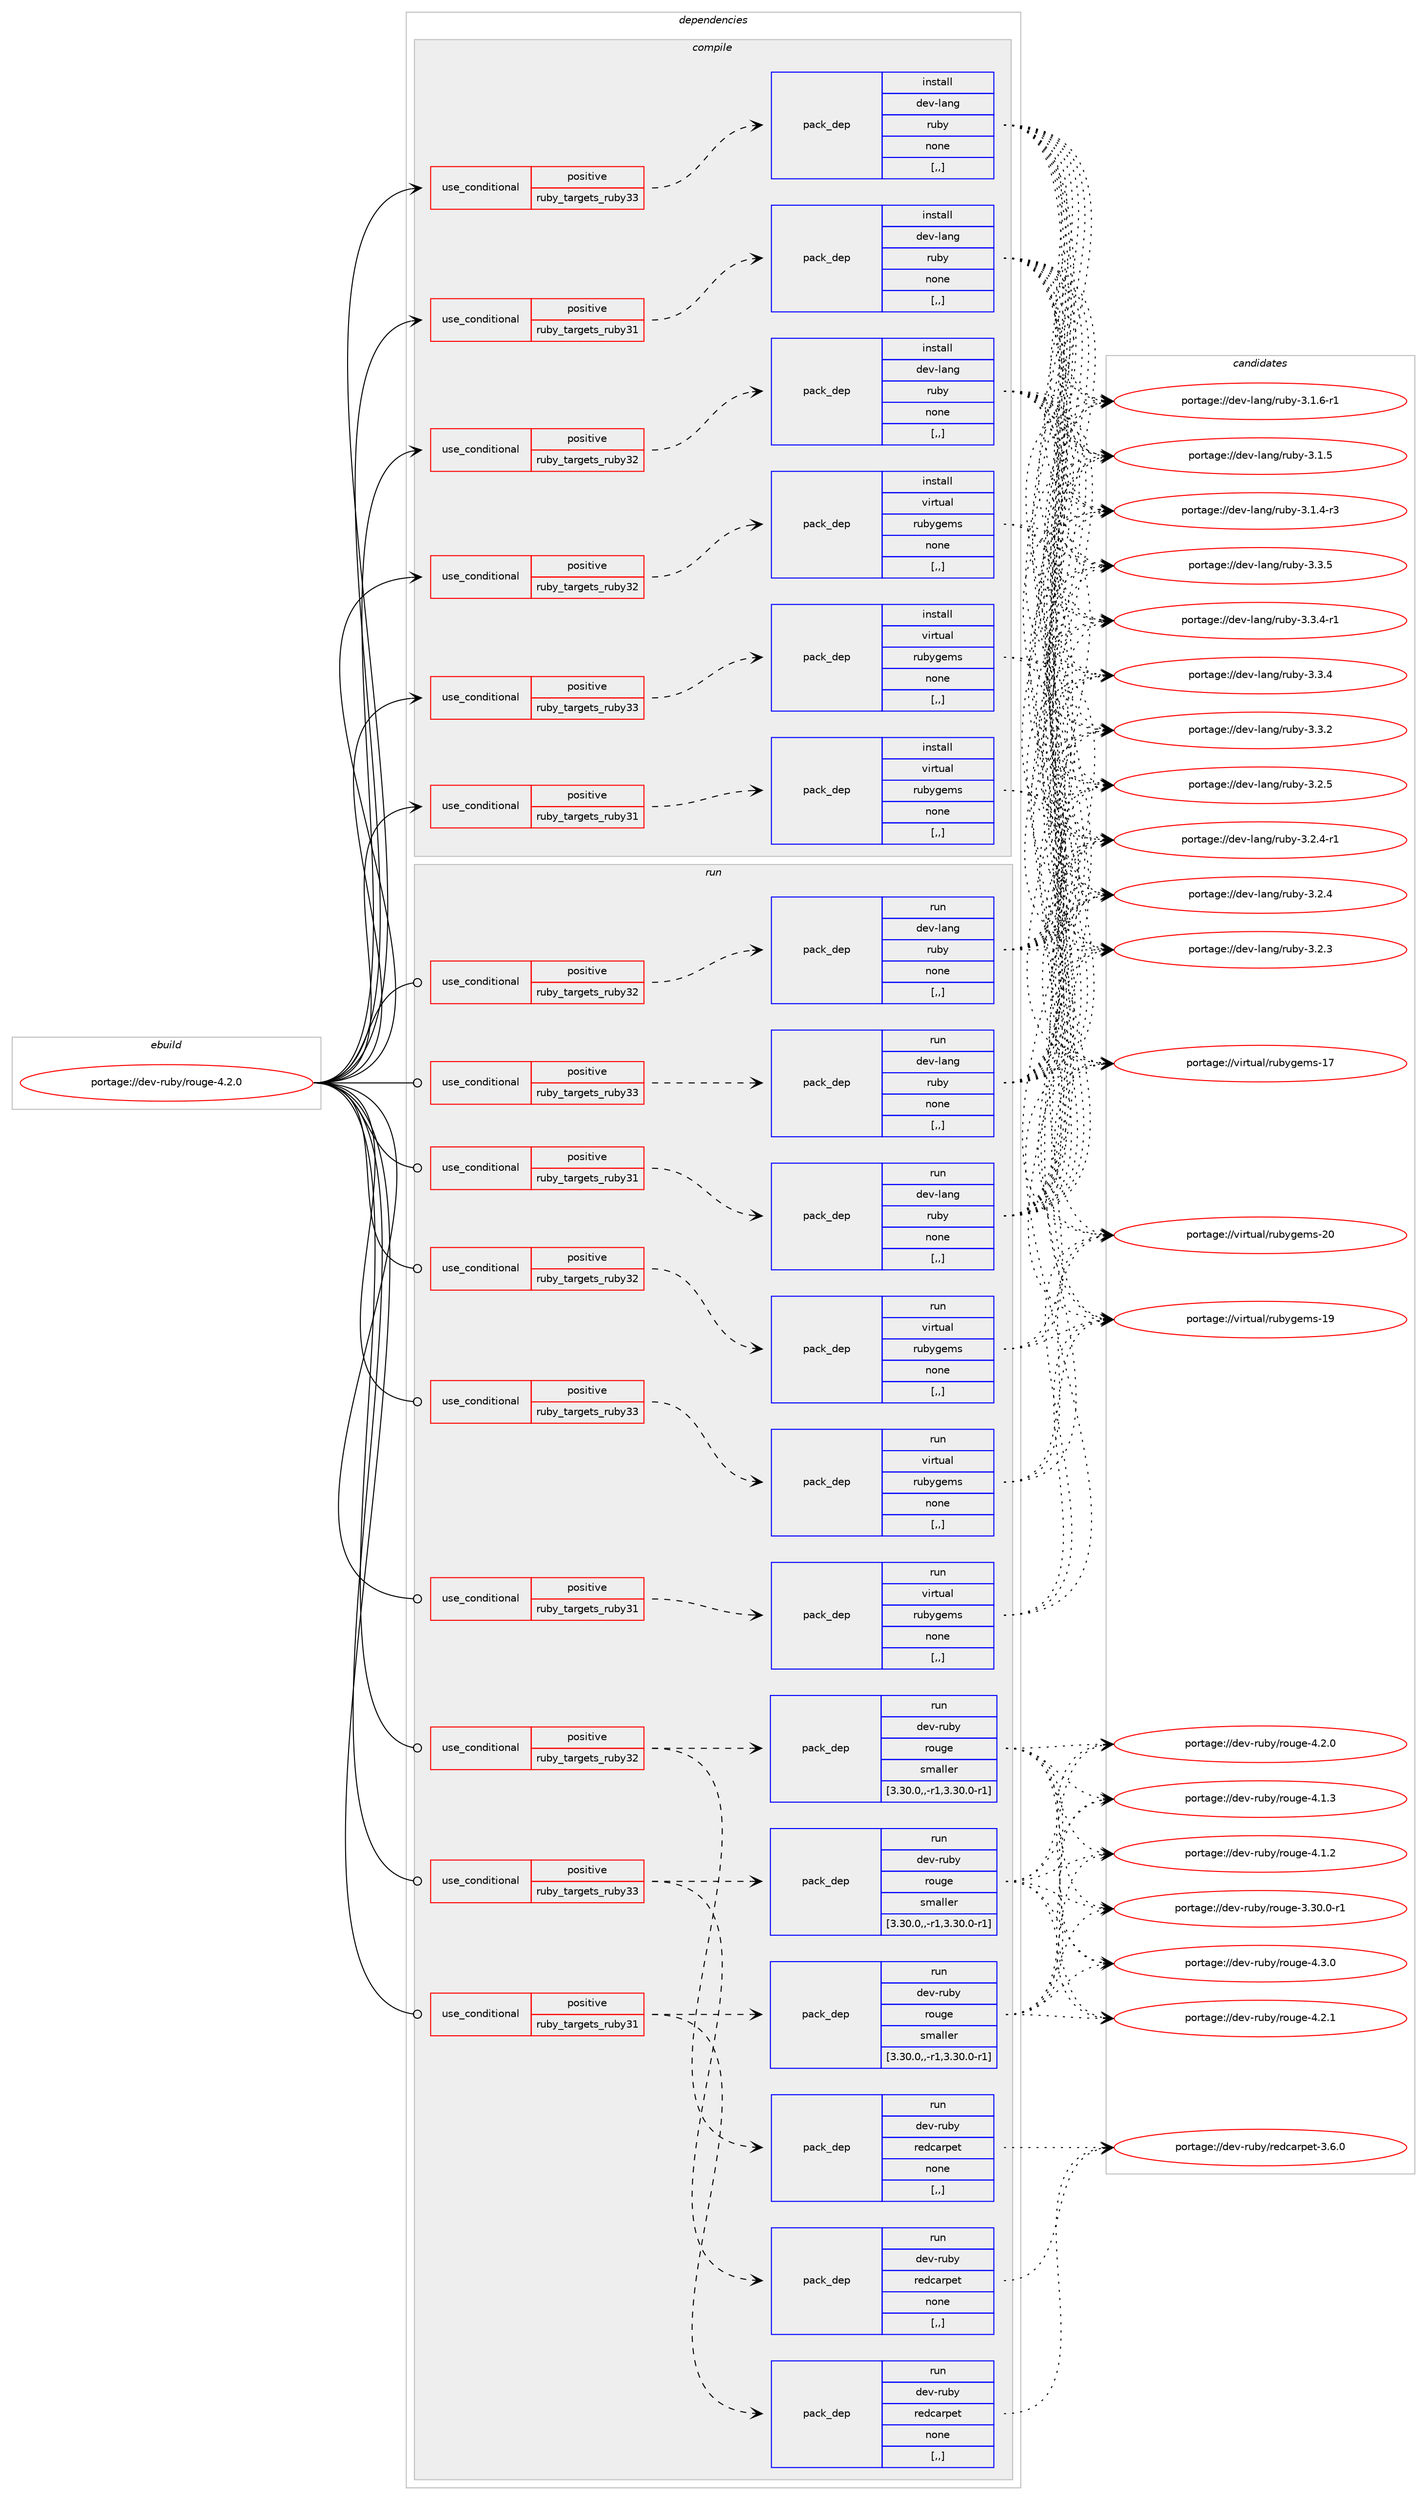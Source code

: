 digraph prolog {

# *************
# Graph options
# *************

newrank=true;
concentrate=true;
compound=true;
graph [rankdir=LR,fontname=Helvetica,fontsize=10,ranksep=1.5];#, ranksep=2.5, nodesep=0.2];
edge  [arrowhead=vee];
node  [fontname=Helvetica,fontsize=10];

# **********
# The ebuild
# **********

subgraph cluster_leftcol {
color=gray;
label=<<i>ebuild</i>>;
id [label="portage://dev-ruby/rouge-4.2.0", color=red, width=4, href="../dev-ruby/rouge-4.2.0.svg"];
}

# ****************
# The dependencies
# ****************

subgraph cluster_midcol {
color=gray;
label=<<i>dependencies</i>>;
subgraph cluster_compile {
fillcolor="#eeeeee";
style=filled;
label=<<i>compile</i>>;
subgraph cond185840 {
dependency695450 [label=<<TABLE BORDER="0" CELLBORDER="1" CELLSPACING="0" CELLPADDING="4"><TR><TD ROWSPAN="3" CELLPADDING="10">use_conditional</TD></TR><TR><TD>positive</TD></TR><TR><TD>ruby_targets_ruby31</TD></TR></TABLE>>, shape=none, color=red];
subgraph pack504653 {
dependency695451 [label=<<TABLE BORDER="0" CELLBORDER="1" CELLSPACING="0" CELLPADDING="4" WIDTH="220"><TR><TD ROWSPAN="6" CELLPADDING="30">pack_dep</TD></TR><TR><TD WIDTH="110">install</TD></TR><TR><TD>dev-lang</TD></TR><TR><TD>ruby</TD></TR><TR><TD>none</TD></TR><TR><TD>[,,]</TD></TR></TABLE>>, shape=none, color=blue];
}
dependency695450:e -> dependency695451:w [weight=20,style="dashed",arrowhead="vee"];
}
id:e -> dependency695450:w [weight=20,style="solid",arrowhead="vee"];
subgraph cond185841 {
dependency695452 [label=<<TABLE BORDER="0" CELLBORDER="1" CELLSPACING="0" CELLPADDING="4"><TR><TD ROWSPAN="3" CELLPADDING="10">use_conditional</TD></TR><TR><TD>positive</TD></TR><TR><TD>ruby_targets_ruby31</TD></TR></TABLE>>, shape=none, color=red];
subgraph pack504654 {
dependency695453 [label=<<TABLE BORDER="0" CELLBORDER="1" CELLSPACING="0" CELLPADDING="4" WIDTH="220"><TR><TD ROWSPAN="6" CELLPADDING="30">pack_dep</TD></TR><TR><TD WIDTH="110">install</TD></TR><TR><TD>virtual</TD></TR><TR><TD>rubygems</TD></TR><TR><TD>none</TD></TR><TR><TD>[,,]</TD></TR></TABLE>>, shape=none, color=blue];
}
dependency695452:e -> dependency695453:w [weight=20,style="dashed",arrowhead="vee"];
}
id:e -> dependency695452:w [weight=20,style="solid",arrowhead="vee"];
subgraph cond185842 {
dependency695454 [label=<<TABLE BORDER="0" CELLBORDER="1" CELLSPACING="0" CELLPADDING="4"><TR><TD ROWSPAN="3" CELLPADDING="10">use_conditional</TD></TR><TR><TD>positive</TD></TR><TR><TD>ruby_targets_ruby32</TD></TR></TABLE>>, shape=none, color=red];
subgraph pack504655 {
dependency695455 [label=<<TABLE BORDER="0" CELLBORDER="1" CELLSPACING="0" CELLPADDING="4" WIDTH="220"><TR><TD ROWSPAN="6" CELLPADDING="30">pack_dep</TD></TR><TR><TD WIDTH="110">install</TD></TR><TR><TD>dev-lang</TD></TR><TR><TD>ruby</TD></TR><TR><TD>none</TD></TR><TR><TD>[,,]</TD></TR></TABLE>>, shape=none, color=blue];
}
dependency695454:e -> dependency695455:w [weight=20,style="dashed",arrowhead="vee"];
}
id:e -> dependency695454:w [weight=20,style="solid",arrowhead="vee"];
subgraph cond185843 {
dependency695456 [label=<<TABLE BORDER="0" CELLBORDER="1" CELLSPACING="0" CELLPADDING="4"><TR><TD ROWSPAN="3" CELLPADDING="10">use_conditional</TD></TR><TR><TD>positive</TD></TR><TR><TD>ruby_targets_ruby32</TD></TR></TABLE>>, shape=none, color=red];
subgraph pack504656 {
dependency695457 [label=<<TABLE BORDER="0" CELLBORDER="1" CELLSPACING="0" CELLPADDING="4" WIDTH="220"><TR><TD ROWSPAN="6" CELLPADDING="30">pack_dep</TD></TR><TR><TD WIDTH="110">install</TD></TR><TR><TD>virtual</TD></TR><TR><TD>rubygems</TD></TR><TR><TD>none</TD></TR><TR><TD>[,,]</TD></TR></TABLE>>, shape=none, color=blue];
}
dependency695456:e -> dependency695457:w [weight=20,style="dashed",arrowhead="vee"];
}
id:e -> dependency695456:w [weight=20,style="solid",arrowhead="vee"];
subgraph cond185844 {
dependency695458 [label=<<TABLE BORDER="0" CELLBORDER="1" CELLSPACING="0" CELLPADDING="4"><TR><TD ROWSPAN="3" CELLPADDING="10">use_conditional</TD></TR><TR><TD>positive</TD></TR><TR><TD>ruby_targets_ruby33</TD></TR></TABLE>>, shape=none, color=red];
subgraph pack504657 {
dependency695459 [label=<<TABLE BORDER="0" CELLBORDER="1" CELLSPACING="0" CELLPADDING="4" WIDTH="220"><TR><TD ROWSPAN="6" CELLPADDING="30">pack_dep</TD></TR><TR><TD WIDTH="110">install</TD></TR><TR><TD>dev-lang</TD></TR><TR><TD>ruby</TD></TR><TR><TD>none</TD></TR><TR><TD>[,,]</TD></TR></TABLE>>, shape=none, color=blue];
}
dependency695458:e -> dependency695459:w [weight=20,style="dashed",arrowhead="vee"];
}
id:e -> dependency695458:w [weight=20,style="solid",arrowhead="vee"];
subgraph cond185845 {
dependency695460 [label=<<TABLE BORDER="0" CELLBORDER="1" CELLSPACING="0" CELLPADDING="4"><TR><TD ROWSPAN="3" CELLPADDING="10">use_conditional</TD></TR><TR><TD>positive</TD></TR><TR><TD>ruby_targets_ruby33</TD></TR></TABLE>>, shape=none, color=red];
subgraph pack504658 {
dependency695461 [label=<<TABLE BORDER="0" CELLBORDER="1" CELLSPACING="0" CELLPADDING="4" WIDTH="220"><TR><TD ROWSPAN="6" CELLPADDING="30">pack_dep</TD></TR><TR><TD WIDTH="110">install</TD></TR><TR><TD>virtual</TD></TR><TR><TD>rubygems</TD></TR><TR><TD>none</TD></TR><TR><TD>[,,]</TD></TR></TABLE>>, shape=none, color=blue];
}
dependency695460:e -> dependency695461:w [weight=20,style="dashed",arrowhead="vee"];
}
id:e -> dependency695460:w [weight=20,style="solid",arrowhead="vee"];
}
subgraph cluster_compileandrun {
fillcolor="#eeeeee";
style=filled;
label=<<i>compile and run</i>>;
}
subgraph cluster_run {
fillcolor="#eeeeee";
style=filled;
label=<<i>run</i>>;
subgraph cond185846 {
dependency695462 [label=<<TABLE BORDER="0" CELLBORDER="1" CELLSPACING="0" CELLPADDING="4"><TR><TD ROWSPAN="3" CELLPADDING="10">use_conditional</TD></TR><TR><TD>positive</TD></TR><TR><TD>ruby_targets_ruby31</TD></TR></TABLE>>, shape=none, color=red];
subgraph pack504659 {
dependency695463 [label=<<TABLE BORDER="0" CELLBORDER="1" CELLSPACING="0" CELLPADDING="4" WIDTH="220"><TR><TD ROWSPAN="6" CELLPADDING="30">pack_dep</TD></TR><TR><TD WIDTH="110">run</TD></TR><TR><TD>dev-lang</TD></TR><TR><TD>ruby</TD></TR><TR><TD>none</TD></TR><TR><TD>[,,]</TD></TR></TABLE>>, shape=none, color=blue];
}
dependency695462:e -> dependency695463:w [weight=20,style="dashed",arrowhead="vee"];
}
id:e -> dependency695462:w [weight=20,style="solid",arrowhead="odot"];
subgraph cond185847 {
dependency695464 [label=<<TABLE BORDER="0" CELLBORDER="1" CELLSPACING="0" CELLPADDING="4"><TR><TD ROWSPAN="3" CELLPADDING="10">use_conditional</TD></TR><TR><TD>positive</TD></TR><TR><TD>ruby_targets_ruby31</TD></TR></TABLE>>, shape=none, color=red];
subgraph pack504660 {
dependency695465 [label=<<TABLE BORDER="0" CELLBORDER="1" CELLSPACING="0" CELLPADDING="4" WIDTH="220"><TR><TD ROWSPAN="6" CELLPADDING="30">pack_dep</TD></TR><TR><TD WIDTH="110">run</TD></TR><TR><TD>dev-ruby</TD></TR><TR><TD>redcarpet</TD></TR><TR><TD>none</TD></TR><TR><TD>[,,]</TD></TR></TABLE>>, shape=none, color=blue];
}
dependency695464:e -> dependency695465:w [weight=20,style="dashed",arrowhead="vee"];
subgraph pack504661 {
dependency695466 [label=<<TABLE BORDER="0" CELLBORDER="1" CELLSPACING="0" CELLPADDING="4" WIDTH="220"><TR><TD ROWSPAN="6" CELLPADDING="30">pack_dep</TD></TR><TR><TD WIDTH="110">run</TD></TR><TR><TD>dev-ruby</TD></TR><TR><TD>rouge</TD></TR><TR><TD>smaller</TD></TR><TR><TD>[3.30.0,,-r1,3.30.0-r1]</TD></TR></TABLE>>, shape=none, color=blue];
}
dependency695464:e -> dependency695466:w [weight=20,style="dashed",arrowhead="vee"];
}
id:e -> dependency695464:w [weight=20,style="solid",arrowhead="odot"];
subgraph cond185848 {
dependency695467 [label=<<TABLE BORDER="0" CELLBORDER="1" CELLSPACING="0" CELLPADDING="4"><TR><TD ROWSPAN="3" CELLPADDING="10">use_conditional</TD></TR><TR><TD>positive</TD></TR><TR><TD>ruby_targets_ruby31</TD></TR></TABLE>>, shape=none, color=red];
subgraph pack504662 {
dependency695468 [label=<<TABLE BORDER="0" CELLBORDER="1" CELLSPACING="0" CELLPADDING="4" WIDTH="220"><TR><TD ROWSPAN="6" CELLPADDING="30">pack_dep</TD></TR><TR><TD WIDTH="110">run</TD></TR><TR><TD>virtual</TD></TR><TR><TD>rubygems</TD></TR><TR><TD>none</TD></TR><TR><TD>[,,]</TD></TR></TABLE>>, shape=none, color=blue];
}
dependency695467:e -> dependency695468:w [weight=20,style="dashed",arrowhead="vee"];
}
id:e -> dependency695467:w [weight=20,style="solid",arrowhead="odot"];
subgraph cond185849 {
dependency695469 [label=<<TABLE BORDER="0" CELLBORDER="1" CELLSPACING="0" CELLPADDING="4"><TR><TD ROWSPAN="3" CELLPADDING="10">use_conditional</TD></TR><TR><TD>positive</TD></TR><TR><TD>ruby_targets_ruby32</TD></TR></TABLE>>, shape=none, color=red];
subgraph pack504663 {
dependency695470 [label=<<TABLE BORDER="0" CELLBORDER="1" CELLSPACING="0" CELLPADDING="4" WIDTH="220"><TR><TD ROWSPAN="6" CELLPADDING="30">pack_dep</TD></TR><TR><TD WIDTH="110">run</TD></TR><TR><TD>dev-lang</TD></TR><TR><TD>ruby</TD></TR><TR><TD>none</TD></TR><TR><TD>[,,]</TD></TR></TABLE>>, shape=none, color=blue];
}
dependency695469:e -> dependency695470:w [weight=20,style="dashed",arrowhead="vee"];
}
id:e -> dependency695469:w [weight=20,style="solid",arrowhead="odot"];
subgraph cond185850 {
dependency695471 [label=<<TABLE BORDER="0" CELLBORDER="1" CELLSPACING="0" CELLPADDING="4"><TR><TD ROWSPAN="3" CELLPADDING="10">use_conditional</TD></TR><TR><TD>positive</TD></TR><TR><TD>ruby_targets_ruby32</TD></TR></TABLE>>, shape=none, color=red];
subgraph pack504664 {
dependency695472 [label=<<TABLE BORDER="0" CELLBORDER="1" CELLSPACING="0" CELLPADDING="4" WIDTH="220"><TR><TD ROWSPAN="6" CELLPADDING="30">pack_dep</TD></TR><TR><TD WIDTH="110">run</TD></TR><TR><TD>dev-ruby</TD></TR><TR><TD>redcarpet</TD></TR><TR><TD>none</TD></TR><TR><TD>[,,]</TD></TR></TABLE>>, shape=none, color=blue];
}
dependency695471:e -> dependency695472:w [weight=20,style="dashed",arrowhead="vee"];
subgraph pack504665 {
dependency695473 [label=<<TABLE BORDER="0" CELLBORDER="1" CELLSPACING="0" CELLPADDING="4" WIDTH="220"><TR><TD ROWSPAN="6" CELLPADDING="30">pack_dep</TD></TR><TR><TD WIDTH="110">run</TD></TR><TR><TD>dev-ruby</TD></TR><TR><TD>rouge</TD></TR><TR><TD>smaller</TD></TR><TR><TD>[3.30.0,,-r1,3.30.0-r1]</TD></TR></TABLE>>, shape=none, color=blue];
}
dependency695471:e -> dependency695473:w [weight=20,style="dashed",arrowhead="vee"];
}
id:e -> dependency695471:w [weight=20,style="solid",arrowhead="odot"];
subgraph cond185851 {
dependency695474 [label=<<TABLE BORDER="0" CELLBORDER="1" CELLSPACING="0" CELLPADDING="4"><TR><TD ROWSPAN="3" CELLPADDING="10">use_conditional</TD></TR><TR><TD>positive</TD></TR><TR><TD>ruby_targets_ruby32</TD></TR></TABLE>>, shape=none, color=red];
subgraph pack504666 {
dependency695475 [label=<<TABLE BORDER="0" CELLBORDER="1" CELLSPACING="0" CELLPADDING="4" WIDTH="220"><TR><TD ROWSPAN="6" CELLPADDING="30">pack_dep</TD></TR><TR><TD WIDTH="110">run</TD></TR><TR><TD>virtual</TD></TR><TR><TD>rubygems</TD></TR><TR><TD>none</TD></TR><TR><TD>[,,]</TD></TR></TABLE>>, shape=none, color=blue];
}
dependency695474:e -> dependency695475:w [weight=20,style="dashed",arrowhead="vee"];
}
id:e -> dependency695474:w [weight=20,style="solid",arrowhead="odot"];
subgraph cond185852 {
dependency695476 [label=<<TABLE BORDER="0" CELLBORDER="1" CELLSPACING="0" CELLPADDING="4"><TR><TD ROWSPAN="3" CELLPADDING="10">use_conditional</TD></TR><TR><TD>positive</TD></TR><TR><TD>ruby_targets_ruby33</TD></TR></TABLE>>, shape=none, color=red];
subgraph pack504667 {
dependency695477 [label=<<TABLE BORDER="0" CELLBORDER="1" CELLSPACING="0" CELLPADDING="4" WIDTH="220"><TR><TD ROWSPAN="6" CELLPADDING="30">pack_dep</TD></TR><TR><TD WIDTH="110">run</TD></TR><TR><TD>dev-lang</TD></TR><TR><TD>ruby</TD></TR><TR><TD>none</TD></TR><TR><TD>[,,]</TD></TR></TABLE>>, shape=none, color=blue];
}
dependency695476:e -> dependency695477:w [weight=20,style="dashed",arrowhead="vee"];
}
id:e -> dependency695476:w [weight=20,style="solid",arrowhead="odot"];
subgraph cond185853 {
dependency695478 [label=<<TABLE BORDER="0" CELLBORDER="1" CELLSPACING="0" CELLPADDING="4"><TR><TD ROWSPAN="3" CELLPADDING="10">use_conditional</TD></TR><TR><TD>positive</TD></TR><TR><TD>ruby_targets_ruby33</TD></TR></TABLE>>, shape=none, color=red];
subgraph pack504668 {
dependency695479 [label=<<TABLE BORDER="0" CELLBORDER="1" CELLSPACING="0" CELLPADDING="4" WIDTH="220"><TR><TD ROWSPAN="6" CELLPADDING="30">pack_dep</TD></TR><TR><TD WIDTH="110">run</TD></TR><TR><TD>dev-ruby</TD></TR><TR><TD>redcarpet</TD></TR><TR><TD>none</TD></TR><TR><TD>[,,]</TD></TR></TABLE>>, shape=none, color=blue];
}
dependency695478:e -> dependency695479:w [weight=20,style="dashed",arrowhead="vee"];
subgraph pack504669 {
dependency695480 [label=<<TABLE BORDER="0" CELLBORDER="1" CELLSPACING="0" CELLPADDING="4" WIDTH="220"><TR><TD ROWSPAN="6" CELLPADDING="30">pack_dep</TD></TR><TR><TD WIDTH="110">run</TD></TR><TR><TD>dev-ruby</TD></TR><TR><TD>rouge</TD></TR><TR><TD>smaller</TD></TR><TR><TD>[3.30.0,,-r1,3.30.0-r1]</TD></TR></TABLE>>, shape=none, color=blue];
}
dependency695478:e -> dependency695480:w [weight=20,style="dashed",arrowhead="vee"];
}
id:e -> dependency695478:w [weight=20,style="solid",arrowhead="odot"];
subgraph cond185854 {
dependency695481 [label=<<TABLE BORDER="0" CELLBORDER="1" CELLSPACING="0" CELLPADDING="4"><TR><TD ROWSPAN="3" CELLPADDING="10">use_conditional</TD></TR><TR><TD>positive</TD></TR><TR><TD>ruby_targets_ruby33</TD></TR></TABLE>>, shape=none, color=red];
subgraph pack504670 {
dependency695482 [label=<<TABLE BORDER="0" CELLBORDER="1" CELLSPACING="0" CELLPADDING="4" WIDTH="220"><TR><TD ROWSPAN="6" CELLPADDING="30">pack_dep</TD></TR><TR><TD WIDTH="110">run</TD></TR><TR><TD>virtual</TD></TR><TR><TD>rubygems</TD></TR><TR><TD>none</TD></TR><TR><TD>[,,]</TD></TR></TABLE>>, shape=none, color=blue];
}
dependency695481:e -> dependency695482:w [weight=20,style="dashed",arrowhead="vee"];
}
id:e -> dependency695481:w [weight=20,style="solid",arrowhead="odot"];
}
}

# **************
# The candidates
# **************

subgraph cluster_choices {
rank=same;
color=gray;
label=<<i>candidates</i>>;

subgraph choice504653 {
color=black;
nodesep=1;
choice10010111845108971101034711411798121455146514653 [label="portage://dev-lang/ruby-3.3.5", color=red, width=4,href="../dev-lang/ruby-3.3.5.svg"];
choice100101118451089711010347114117981214551465146524511449 [label="portage://dev-lang/ruby-3.3.4-r1", color=red, width=4,href="../dev-lang/ruby-3.3.4-r1.svg"];
choice10010111845108971101034711411798121455146514652 [label="portage://dev-lang/ruby-3.3.4", color=red, width=4,href="../dev-lang/ruby-3.3.4.svg"];
choice10010111845108971101034711411798121455146514650 [label="portage://dev-lang/ruby-3.3.2", color=red, width=4,href="../dev-lang/ruby-3.3.2.svg"];
choice10010111845108971101034711411798121455146504653 [label="portage://dev-lang/ruby-3.2.5", color=red, width=4,href="../dev-lang/ruby-3.2.5.svg"];
choice100101118451089711010347114117981214551465046524511449 [label="portage://dev-lang/ruby-3.2.4-r1", color=red, width=4,href="../dev-lang/ruby-3.2.4-r1.svg"];
choice10010111845108971101034711411798121455146504652 [label="portage://dev-lang/ruby-3.2.4", color=red, width=4,href="../dev-lang/ruby-3.2.4.svg"];
choice10010111845108971101034711411798121455146504651 [label="portage://dev-lang/ruby-3.2.3", color=red, width=4,href="../dev-lang/ruby-3.2.3.svg"];
choice100101118451089711010347114117981214551464946544511449 [label="portage://dev-lang/ruby-3.1.6-r1", color=red, width=4,href="../dev-lang/ruby-3.1.6-r1.svg"];
choice10010111845108971101034711411798121455146494653 [label="portage://dev-lang/ruby-3.1.5", color=red, width=4,href="../dev-lang/ruby-3.1.5.svg"];
choice100101118451089711010347114117981214551464946524511451 [label="portage://dev-lang/ruby-3.1.4-r3", color=red, width=4,href="../dev-lang/ruby-3.1.4-r3.svg"];
dependency695451:e -> choice10010111845108971101034711411798121455146514653:w [style=dotted,weight="100"];
dependency695451:e -> choice100101118451089711010347114117981214551465146524511449:w [style=dotted,weight="100"];
dependency695451:e -> choice10010111845108971101034711411798121455146514652:w [style=dotted,weight="100"];
dependency695451:e -> choice10010111845108971101034711411798121455146514650:w [style=dotted,weight="100"];
dependency695451:e -> choice10010111845108971101034711411798121455146504653:w [style=dotted,weight="100"];
dependency695451:e -> choice100101118451089711010347114117981214551465046524511449:w [style=dotted,weight="100"];
dependency695451:e -> choice10010111845108971101034711411798121455146504652:w [style=dotted,weight="100"];
dependency695451:e -> choice10010111845108971101034711411798121455146504651:w [style=dotted,weight="100"];
dependency695451:e -> choice100101118451089711010347114117981214551464946544511449:w [style=dotted,weight="100"];
dependency695451:e -> choice10010111845108971101034711411798121455146494653:w [style=dotted,weight="100"];
dependency695451:e -> choice100101118451089711010347114117981214551464946524511451:w [style=dotted,weight="100"];
}
subgraph choice504654 {
color=black;
nodesep=1;
choice118105114116117971084711411798121103101109115455048 [label="portage://virtual/rubygems-20", color=red, width=4,href="../virtual/rubygems-20.svg"];
choice118105114116117971084711411798121103101109115454957 [label="portage://virtual/rubygems-19", color=red, width=4,href="../virtual/rubygems-19.svg"];
choice118105114116117971084711411798121103101109115454955 [label="portage://virtual/rubygems-17", color=red, width=4,href="../virtual/rubygems-17.svg"];
dependency695453:e -> choice118105114116117971084711411798121103101109115455048:w [style=dotted,weight="100"];
dependency695453:e -> choice118105114116117971084711411798121103101109115454957:w [style=dotted,weight="100"];
dependency695453:e -> choice118105114116117971084711411798121103101109115454955:w [style=dotted,weight="100"];
}
subgraph choice504655 {
color=black;
nodesep=1;
choice10010111845108971101034711411798121455146514653 [label="portage://dev-lang/ruby-3.3.5", color=red, width=4,href="../dev-lang/ruby-3.3.5.svg"];
choice100101118451089711010347114117981214551465146524511449 [label="portage://dev-lang/ruby-3.3.4-r1", color=red, width=4,href="../dev-lang/ruby-3.3.4-r1.svg"];
choice10010111845108971101034711411798121455146514652 [label="portage://dev-lang/ruby-3.3.4", color=red, width=4,href="../dev-lang/ruby-3.3.4.svg"];
choice10010111845108971101034711411798121455146514650 [label="portage://dev-lang/ruby-3.3.2", color=red, width=4,href="../dev-lang/ruby-3.3.2.svg"];
choice10010111845108971101034711411798121455146504653 [label="portage://dev-lang/ruby-3.2.5", color=red, width=4,href="../dev-lang/ruby-3.2.5.svg"];
choice100101118451089711010347114117981214551465046524511449 [label="portage://dev-lang/ruby-3.2.4-r1", color=red, width=4,href="../dev-lang/ruby-3.2.4-r1.svg"];
choice10010111845108971101034711411798121455146504652 [label="portage://dev-lang/ruby-3.2.4", color=red, width=4,href="../dev-lang/ruby-3.2.4.svg"];
choice10010111845108971101034711411798121455146504651 [label="portage://dev-lang/ruby-3.2.3", color=red, width=4,href="../dev-lang/ruby-3.2.3.svg"];
choice100101118451089711010347114117981214551464946544511449 [label="portage://dev-lang/ruby-3.1.6-r1", color=red, width=4,href="../dev-lang/ruby-3.1.6-r1.svg"];
choice10010111845108971101034711411798121455146494653 [label="portage://dev-lang/ruby-3.1.5", color=red, width=4,href="../dev-lang/ruby-3.1.5.svg"];
choice100101118451089711010347114117981214551464946524511451 [label="portage://dev-lang/ruby-3.1.4-r3", color=red, width=4,href="../dev-lang/ruby-3.1.4-r3.svg"];
dependency695455:e -> choice10010111845108971101034711411798121455146514653:w [style=dotted,weight="100"];
dependency695455:e -> choice100101118451089711010347114117981214551465146524511449:w [style=dotted,weight="100"];
dependency695455:e -> choice10010111845108971101034711411798121455146514652:w [style=dotted,weight="100"];
dependency695455:e -> choice10010111845108971101034711411798121455146514650:w [style=dotted,weight="100"];
dependency695455:e -> choice10010111845108971101034711411798121455146504653:w [style=dotted,weight="100"];
dependency695455:e -> choice100101118451089711010347114117981214551465046524511449:w [style=dotted,weight="100"];
dependency695455:e -> choice10010111845108971101034711411798121455146504652:w [style=dotted,weight="100"];
dependency695455:e -> choice10010111845108971101034711411798121455146504651:w [style=dotted,weight="100"];
dependency695455:e -> choice100101118451089711010347114117981214551464946544511449:w [style=dotted,weight="100"];
dependency695455:e -> choice10010111845108971101034711411798121455146494653:w [style=dotted,weight="100"];
dependency695455:e -> choice100101118451089711010347114117981214551464946524511451:w [style=dotted,weight="100"];
}
subgraph choice504656 {
color=black;
nodesep=1;
choice118105114116117971084711411798121103101109115455048 [label="portage://virtual/rubygems-20", color=red, width=4,href="../virtual/rubygems-20.svg"];
choice118105114116117971084711411798121103101109115454957 [label="portage://virtual/rubygems-19", color=red, width=4,href="../virtual/rubygems-19.svg"];
choice118105114116117971084711411798121103101109115454955 [label="portage://virtual/rubygems-17", color=red, width=4,href="../virtual/rubygems-17.svg"];
dependency695457:e -> choice118105114116117971084711411798121103101109115455048:w [style=dotted,weight="100"];
dependency695457:e -> choice118105114116117971084711411798121103101109115454957:w [style=dotted,weight="100"];
dependency695457:e -> choice118105114116117971084711411798121103101109115454955:w [style=dotted,weight="100"];
}
subgraph choice504657 {
color=black;
nodesep=1;
choice10010111845108971101034711411798121455146514653 [label="portage://dev-lang/ruby-3.3.5", color=red, width=4,href="../dev-lang/ruby-3.3.5.svg"];
choice100101118451089711010347114117981214551465146524511449 [label="portage://dev-lang/ruby-3.3.4-r1", color=red, width=4,href="../dev-lang/ruby-3.3.4-r1.svg"];
choice10010111845108971101034711411798121455146514652 [label="portage://dev-lang/ruby-3.3.4", color=red, width=4,href="../dev-lang/ruby-3.3.4.svg"];
choice10010111845108971101034711411798121455146514650 [label="portage://dev-lang/ruby-3.3.2", color=red, width=4,href="../dev-lang/ruby-3.3.2.svg"];
choice10010111845108971101034711411798121455146504653 [label="portage://dev-lang/ruby-3.2.5", color=red, width=4,href="../dev-lang/ruby-3.2.5.svg"];
choice100101118451089711010347114117981214551465046524511449 [label="portage://dev-lang/ruby-3.2.4-r1", color=red, width=4,href="../dev-lang/ruby-3.2.4-r1.svg"];
choice10010111845108971101034711411798121455146504652 [label="portage://dev-lang/ruby-3.2.4", color=red, width=4,href="../dev-lang/ruby-3.2.4.svg"];
choice10010111845108971101034711411798121455146504651 [label="portage://dev-lang/ruby-3.2.3", color=red, width=4,href="../dev-lang/ruby-3.2.3.svg"];
choice100101118451089711010347114117981214551464946544511449 [label="portage://dev-lang/ruby-3.1.6-r1", color=red, width=4,href="../dev-lang/ruby-3.1.6-r1.svg"];
choice10010111845108971101034711411798121455146494653 [label="portage://dev-lang/ruby-3.1.5", color=red, width=4,href="../dev-lang/ruby-3.1.5.svg"];
choice100101118451089711010347114117981214551464946524511451 [label="portage://dev-lang/ruby-3.1.4-r3", color=red, width=4,href="../dev-lang/ruby-3.1.4-r3.svg"];
dependency695459:e -> choice10010111845108971101034711411798121455146514653:w [style=dotted,weight="100"];
dependency695459:e -> choice100101118451089711010347114117981214551465146524511449:w [style=dotted,weight="100"];
dependency695459:e -> choice10010111845108971101034711411798121455146514652:w [style=dotted,weight="100"];
dependency695459:e -> choice10010111845108971101034711411798121455146514650:w [style=dotted,weight="100"];
dependency695459:e -> choice10010111845108971101034711411798121455146504653:w [style=dotted,weight="100"];
dependency695459:e -> choice100101118451089711010347114117981214551465046524511449:w [style=dotted,weight="100"];
dependency695459:e -> choice10010111845108971101034711411798121455146504652:w [style=dotted,weight="100"];
dependency695459:e -> choice10010111845108971101034711411798121455146504651:w [style=dotted,weight="100"];
dependency695459:e -> choice100101118451089711010347114117981214551464946544511449:w [style=dotted,weight="100"];
dependency695459:e -> choice10010111845108971101034711411798121455146494653:w [style=dotted,weight="100"];
dependency695459:e -> choice100101118451089711010347114117981214551464946524511451:w [style=dotted,weight="100"];
}
subgraph choice504658 {
color=black;
nodesep=1;
choice118105114116117971084711411798121103101109115455048 [label="portage://virtual/rubygems-20", color=red, width=4,href="../virtual/rubygems-20.svg"];
choice118105114116117971084711411798121103101109115454957 [label="portage://virtual/rubygems-19", color=red, width=4,href="../virtual/rubygems-19.svg"];
choice118105114116117971084711411798121103101109115454955 [label="portage://virtual/rubygems-17", color=red, width=4,href="../virtual/rubygems-17.svg"];
dependency695461:e -> choice118105114116117971084711411798121103101109115455048:w [style=dotted,weight="100"];
dependency695461:e -> choice118105114116117971084711411798121103101109115454957:w [style=dotted,weight="100"];
dependency695461:e -> choice118105114116117971084711411798121103101109115454955:w [style=dotted,weight="100"];
}
subgraph choice504659 {
color=black;
nodesep=1;
choice10010111845108971101034711411798121455146514653 [label="portage://dev-lang/ruby-3.3.5", color=red, width=4,href="../dev-lang/ruby-3.3.5.svg"];
choice100101118451089711010347114117981214551465146524511449 [label="portage://dev-lang/ruby-3.3.4-r1", color=red, width=4,href="../dev-lang/ruby-3.3.4-r1.svg"];
choice10010111845108971101034711411798121455146514652 [label="portage://dev-lang/ruby-3.3.4", color=red, width=4,href="../dev-lang/ruby-3.3.4.svg"];
choice10010111845108971101034711411798121455146514650 [label="portage://dev-lang/ruby-3.3.2", color=red, width=4,href="../dev-lang/ruby-3.3.2.svg"];
choice10010111845108971101034711411798121455146504653 [label="portage://dev-lang/ruby-3.2.5", color=red, width=4,href="../dev-lang/ruby-3.2.5.svg"];
choice100101118451089711010347114117981214551465046524511449 [label="portage://dev-lang/ruby-3.2.4-r1", color=red, width=4,href="../dev-lang/ruby-3.2.4-r1.svg"];
choice10010111845108971101034711411798121455146504652 [label="portage://dev-lang/ruby-3.2.4", color=red, width=4,href="../dev-lang/ruby-3.2.4.svg"];
choice10010111845108971101034711411798121455146504651 [label="portage://dev-lang/ruby-3.2.3", color=red, width=4,href="../dev-lang/ruby-3.2.3.svg"];
choice100101118451089711010347114117981214551464946544511449 [label="portage://dev-lang/ruby-3.1.6-r1", color=red, width=4,href="../dev-lang/ruby-3.1.6-r1.svg"];
choice10010111845108971101034711411798121455146494653 [label="portage://dev-lang/ruby-3.1.5", color=red, width=4,href="../dev-lang/ruby-3.1.5.svg"];
choice100101118451089711010347114117981214551464946524511451 [label="portage://dev-lang/ruby-3.1.4-r3", color=red, width=4,href="../dev-lang/ruby-3.1.4-r3.svg"];
dependency695463:e -> choice10010111845108971101034711411798121455146514653:w [style=dotted,weight="100"];
dependency695463:e -> choice100101118451089711010347114117981214551465146524511449:w [style=dotted,weight="100"];
dependency695463:e -> choice10010111845108971101034711411798121455146514652:w [style=dotted,weight="100"];
dependency695463:e -> choice10010111845108971101034711411798121455146514650:w [style=dotted,weight="100"];
dependency695463:e -> choice10010111845108971101034711411798121455146504653:w [style=dotted,weight="100"];
dependency695463:e -> choice100101118451089711010347114117981214551465046524511449:w [style=dotted,weight="100"];
dependency695463:e -> choice10010111845108971101034711411798121455146504652:w [style=dotted,weight="100"];
dependency695463:e -> choice10010111845108971101034711411798121455146504651:w [style=dotted,weight="100"];
dependency695463:e -> choice100101118451089711010347114117981214551464946544511449:w [style=dotted,weight="100"];
dependency695463:e -> choice10010111845108971101034711411798121455146494653:w [style=dotted,weight="100"];
dependency695463:e -> choice100101118451089711010347114117981214551464946524511451:w [style=dotted,weight="100"];
}
subgraph choice504660 {
color=black;
nodesep=1;
choice1001011184511411798121471141011009997114112101116455146544648 [label="portage://dev-ruby/redcarpet-3.6.0", color=red, width=4,href="../dev-ruby/redcarpet-3.6.0.svg"];
dependency695465:e -> choice1001011184511411798121471141011009997114112101116455146544648:w [style=dotted,weight="100"];
}
subgraph choice504661 {
color=black;
nodesep=1;
choice100101118451141179812147114111117103101455246514648 [label="portage://dev-ruby/rouge-4.3.0", color=red, width=4,href="../dev-ruby/rouge-4.3.0.svg"];
choice100101118451141179812147114111117103101455246504649 [label="portage://dev-ruby/rouge-4.2.1", color=red, width=4,href="../dev-ruby/rouge-4.2.1.svg"];
choice100101118451141179812147114111117103101455246504648 [label="portage://dev-ruby/rouge-4.2.0", color=red, width=4,href="../dev-ruby/rouge-4.2.0.svg"];
choice100101118451141179812147114111117103101455246494651 [label="portage://dev-ruby/rouge-4.1.3", color=red, width=4,href="../dev-ruby/rouge-4.1.3.svg"];
choice100101118451141179812147114111117103101455246494650 [label="portage://dev-ruby/rouge-4.1.2", color=red, width=4,href="../dev-ruby/rouge-4.1.2.svg"];
choice100101118451141179812147114111117103101455146514846484511449 [label="portage://dev-ruby/rouge-3.30.0-r1", color=red, width=4,href="../dev-ruby/rouge-3.30.0-r1.svg"];
dependency695466:e -> choice100101118451141179812147114111117103101455246514648:w [style=dotted,weight="100"];
dependency695466:e -> choice100101118451141179812147114111117103101455246504649:w [style=dotted,weight="100"];
dependency695466:e -> choice100101118451141179812147114111117103101455246504648:w [style=dotted,weight="100"];
dependency695466:e -> choice100101118451141179812147114111117103101455246494651:w [style=dotted,weight="100"];
dependency695466:e -> choice100101118451141179812147114111117103101455246494650:w [style=dotted,weight="100"];
dependency695466:e -> choice100101118451141179812147114111117103101455146514846484511449:w [style=dotted,weight="100"];
}
subgraph choice504662 {
color=black;
nodesep=1;
choice118105114116117971084711411798121103101109115455048 [label="portage://virtual/rubygems-20", color=red, width=4,href="../virtual/rubygems-20.svg"];
choice118105114116117971084711411798121103101109115454957 [label="portage://virtual/rubygems-19", color=red, width=4,href="../virtual/rubygems-19.svg"];
choice118105114116117971084711411798121103101109115454955 [label="portage://virtual/rubygems-17", color=red, width=4,href="../virtual/rubygems-17.svg"];
dependency695468:e -> choice118105114116117971084711411798121103101109115455048:w [style=dotted,weight="100"];
dependency695468:e -> choice118105114116117971084711411798121103101109115454957:w [style=dotted,weight="100"];
dependency695468:e -> choice118105114116117971084711411798121103101109115454955:w [style=dotted,weight="100"];
}
subgraph choice504663 {
color=black;
nodesep=1;
choice10010111845108971101034711411798121455146514653 [label="portage://dev-lang/ruby-3.3.5", color=red, width=4,href="../dev-lang/ruby-3.3.5.svg"];
choice100101118451089711010347114117981214551465146524511449 [label="portage://dev-lang/ruby-3.3.4-r1", color=red, width=4,href="../dev-lang/ruby-3.3.4-r1.svg"];
choice10010111845108971101034711411798121455146514652 [label="portage://dev-lang/ruby-3.3.4", color=red, width=4,href="../dev-lang/ruby-3.3.4.svg"];
choice10010111845108971101034711411798121455146514650 [label="portage://dev-lang/ruby-3.3.2", color=red, width=4,href="../dev-lang/ruby-3.3.2.svg"];
choice10010111845108971101034711411798121455146504653 [label="portage://dev-lang/ruby-3.2.5", color=red, width=4,href="../dev-lang/ruby-3.2.5.svg"];
choice100101118451089711010347114117981214551465046524511449 [label="portage://dev-lang/ruby-3.2.4-r1", color=red, width=4,href="../dev-lang/ruby-3.2.4-r1.svg"];
choice10010111845108971101034711411798121455146504652 [label="portage://dev-lang/ruby-3.2.4", color=red, width=4,href="../dev-lang/ruby-3.2.4.svg"];
choice10010111845108971101034711411798121455146504651 [label="portage://dev-lang/ruby-3.2.3", color=red, width=4,href="../dev-lang/ruby-3.2.3.svg"];
choice100101118451089711010347114117981214551464946544511449 [label="portage://dev-lang/ruby-3.1.6-r1", color=red, width=4,href="../dev-lang/ruby-3.1.6-r1.svg"];
choice10010111845108971101034711411798121455146494653 [label="portage://dev-lang/ruby-3.1.5", color=red, width=4,href="../dev-lang/ruby-3.1.5.svg"];
choice100101118451089711010347114117981214551464946524511451 [label="portage://dev-lang/ruby-3.1.4-r3", color=red, width=4,href="../dev-lang/ruby-3.1.4-r3.svg"];
dependency695470:e -> choice10010111845108971101034711411798121455146514653:w [style=dotted,weight="100"];
dependency695470:e -> choice100101118451089711010347114117981214551465146524511449:w [style=dotted,weight="100"];
dependency695470:e -> choice10010111845108971101034711411798121455146514652:w [style=dotted,weight="100"];
dependency695470:e -> choice10010111845108971101034711411798121455146514650:w [style=dotted,weight="100"];
dependency695470:e -> choice10010111845108971101034711411798121455146504653:w [style=dotted,weight="100"];
dependency695470:e -> choice100101118451089711010347114117981214551465046524511449:w [style=dotted,weight="100"];
dependency695470:e -> choice10010111845108971101034711411798121455146504652:w [style=dotted,weight="100"];
dependency695470:e -> choice10010111845108971101034711411798121455146504651:w [style=dotted,weight="100"];
dependency695470:e -> choice100101118451089711010347114117981214551464946544511449:w [style=dotted,weight="100"];
dependency695470:e -> choice10010111845108971101034711411798121455146494653:w [style=dotted,weight="100"];
dependency695470:e -> choice100101118451089711010347114117981214551464946524511451:w [style=dotted,weight="100"];
}
subgraph choice504664 {
color=black;
nodesep=1;
choice1001011184511411798121471141011009997114112101116455146544648 [label="portage://dev-ruby/redcarpet-3.6.0", color=red, width=4,href="../dev-ruby/redcarpet-3.6.0.svg"];
dependency695472:e -> choice1001011184511411798121471141011009997114112101116455146544648:w [style=dotted,weight="100"];
}
subgraph choice504665 {
color=black;
nodesep=1;
choice100101118451141179812147114111117103101455246514648 [label="portage://dev-ruby/rouge-4.3.0", color=red, width=4,href="../dev-ruby/rouge-4.3.0.svg"];
choice100101118451141179812147114111117103101455246504649 [label="portage://dev-ruby/rouge-4.2.1", color=red, width=4,href="../dev-ruby/rouge-4.2.1.svg"];
choice100101118451141179812147114111117103101455246504648 [label="portage://dev-ruby/rouge-4.2.0", color=red, width=4,href="../dev-ruby/rouge-4.2.0.svg"];
choice100101118451141179812147114111117103101455246494651 [label="portage://dev-ruby/rouge-4.1.3", color=red, width=4,href="../dev-ruby/rouge-4.1.3.svg"];
choice100101118451141179812147114111117103101455246494650 [label="portage://dev-ruby/rouge-4.1.2", color=red, width=4,href="../dev-ruby/rouge-4.1.2.svg"];
choice100101118451141179812147114111117103101455146514846484511449 [label="portage://dev-ruby/rouge-3.30.0-r1", color=red, width=4,href="../dev-ruby/rouge-3.30.0-r1.svg"];
dependency695473:e -> choice100101118451141179812147114111117103101455246514648:w [style=dotted,weight="100"];
dependency695473:e -> choice100101118451141179812147114111117103101455246504649:w [style=dotted,weight="100"];
dependency695473:e -> choice100101118451141179812147114111117103101455246504648:w [style=dotted,weight="100"];
dependency695473:e -> choice100101118451141179812147114111117103101455246494651:w [style=dotted,weight="100"];
dependency695473:e -> choice100101118451141179812147114111117103101455246494650:w [style=dotted,weight="100"];
dependency695473:e -> choice100101118451141179812147114111117103101455146514846484511449:w [style=dotted,weight="100"];
}
subgraph choice504666 {
color=black;
nodesep=1;
choice118105114116117971084711411798121103101109115455048 [label="portage://virtual/rubygems-20", color=red, width=4,href="../virtual/rubygems-20.svg"];
choice118105114116117971084711411798121103101109115454957 [label="portage://virtual/rubygems-19", color=red, width=4,href="../virtual/rubygems-19.svg"];
choice118105114116117971084711411798121103101109115454955 [label="portage://virtual/rubygems-17", color=red, width=4,href="../virtual/rubygems-17.svg"];
dependency695475:e -> choice118105114116117971084711411798121103101109115455048:w [style=dotted,weight="100"];
dependency695475:e -> choice118105114116117971084711411798121103101109115454957:w [style=dotted,weight="100"];
dependency695475:e -> choice118105114116117971084711411798121103101109115454955:w [style=dotted,weight="100"];
}
subgraph choice504667 {
color=black;
nodesep=1;
choice10010111845108971101034711411798121455146514653 [label="portage://dev-lang/ruby-3.3.5", color=red, width=4,href="../dev-lang/ruby-3.3.5.svg"];
choice100101118451089711010347114117981214551465146524511449 [label="portage://dev-lang/ruby-3.3.4-r1", color=red, width=4,href="../dev-lang/ruby-3.3.4-r1.svg"];
choice10010111845108971101034711411798121455146514652 [label="portage://dev-lang/ruby-3.3.4", color=red, width=4,href="../dev-lang/ruby-3.3.4.svg"];
choice10010111845108971101034711411798121455146514650 [label="portage://dev-lang/ruby-3.3.2", color=red, width=4,href="../dev-lang/ruby-3.3.2.svg"];
choice10010111845108971101034711411798121455146504653 [label="portage://dev-lang/ruby-3.2.5", color=red, width=4,href="../dev-lang/ruby-3.2.5.svg"];
choice100101118451089711010347114117981214551465046524511449 [label="portage://dev-lang/ruby-3.2.4-r1", color=red, width=4,href="../dev-lang/ruby-3.2.4-r1.svg"];
choice10010111845108971101034711411798121455146504652 [label="portage://dev-lang/ruby-3.2.4", color=red, width=4,href="../dev-lang/ruby-3.2.4.svg"];
choice10010111845108971101034711411798121455146504651 [label="portage://dev-lang/ruby-3.2.3", color=red, width=4,href="../dev-lang/ruby-3.2.3.svg"];
choice100101118451089711010347114117981214551464946544511449 [label="portage://dev-lang/ruby-3.1.6-r1", color=red, width=4,href="../dev-lang/ruby-3.1.6-r1.svg"];
choice10010111845108971101034711411798121455146494653 [label="portage://dev-lang/ruby-3.1.5", color=red, width=4,href="../dev-lang/ruby-3.1.5.svg"];
choice100101118451089711010347114117981214551464946524511451 [label="portage://dev-lang/ruby-3.1.4-r3", color=red, width=4,href="../dev-lang/ruby-3.1.4-r3.svg"];
dependency695477:e -> choice10010111845108971101034711411798121455146514653:w [style=dotted,weight="100"];
dependency695477:e -> choice100101118451089711010347114117981214551465146524511449:w [style=dotted,weight="100"];
dependency695477:e -> choice10010111845108971101034711411798121455146514652:w [style=dotted,weight="100"];
dependency695477:e -> choice10010111845108971101034711411798121455146514650:w [style=dotted,weight="100"];
dependency695477:e -> choice10010111845108971101034711411798121455146504653:w [style=dotted,weight="100"];
dependency695477:e -> choice100101118451089711010347114117981214551465046524511449:w [style=dotted,weight="100"];
dependency695477:e -> choice10010111845108971101034711411798121455146504652:w [style=dotted,weight="100"];
dependency695477:e -> choice10010111845108971101034711411798121455146504651:w [style=dotted,weight="100"];
dependency695477:e -> choice100101118451089711010347114117981214551464946544511449:w [style=dotted,weight="100"];
dependency695477:e -> choice10010111845108971101034711411798121455146494653:w [style=dotted,weight="100"];
dependency695477:e -> choice100101118451089711010347114117981214551464946524511451:w [style=dotted,weight="100"];
}
subgraph choice504668 {
color=black;
nodesep=1;
choice1001011184511411798121471141011009997114112101116455146544648 [label="portage://dev-ruby/redcarpet-3.6.0", color=red, width=4,href="../dev-ruby/redcarpet-3.6.0.svg"];
dependency695479:e -> choice1001011184511411798121471141011009997114112101116455146544648:w [style=dotted,weight="100"];
}
subgraph choice504669 {
color=black;
nodesep=1;
choice100101118451141179812147114111117103101455246514648 [label="portage://dev-ruby/rouge-4.3.0", color=red, width=4,href="../dev-ruby/rouge-4.3.0.svg"];
choice100101118451141179812147114111117103101455246504649 [label="portage://dev-ruby/rouge-4.2.1", color=red, width=4,href="../dev-ruby/rouge-4.2.1.svg"];
choice100101118451141179812147114111117103101455246504648 [label="portage://dev-ruby/rouge-4.2.0", color=red, width=4,href="../dev-ruby/rouge-4.2.0.svg"];
choice100101118451141179812147114111117103101455246494651 [label="portage://dev-ruby/rouge-4.1.3", color=red, width=4,href="../dev-ruby/rouge-4.1.3.svg"];
choice100101118451141179812147114111117103101455246494650 [label="portage://dev-ruby/rouge-4.1.2", color=red, width=4,href="../dev-ruby/rouge-4.1.2.svg"];
choice100101118451141179812147114111117103101455146514846484511449 [label="portage://dev-ruby/rouge-3.30.0-r1", color=red, width=4,href="../dev-ruby/rouge-3.30.0-r1.svg"];
dependency695480:e -> choice100101118451141179812147114111117103101455246514648:w [style=dotted,weight="100"];
dependency695480:e -> choice100101118451141179812147114111117103101455246504649:w [style=dotted,weight="100"];
dependency695480:e -> choice100101118451141179812147114111117103101455246504648:w [style=dotted,weight="100"];
dependency695480:e -> choice100101118451141179812147114111117103101455246494651:w [style=dotted,weight="100"];
dependency695480:e -> choice100101118451141179812147114111117103101455246494650:w [style=dotted,weight="100"];
dependency695480:e -> choice100101118451141179812147114111117103101455146514846484511449:w [style=dotted,weight="100"];
}
subgraph choice504670 {
color=black;
nodesep=1;
choice118105114116117971084711411798121103101109115455048 [label="portage://virtual/rubygems-20", color=red, width=4,href="../virtual/rubygems-20.svg"];
choice118105114116117971084711411798121103101109115454957 [label="portage://virtual/rubygems-19", color=red, width=4,href="../virtual/rubygems-19.svg"];
choice118105114116117971084711411798121103101109115454955 [label="portage://virtual/rubygems-17", color=red, width=4,href="../virtual/rubygems-17.svg"];
dependency695482:e -> choice118105114116117971084711411798121103101109115455048:w [style=dotted,weight="100"];
dependency695482:e -> choice118105114116117971084711411798121103101109115454957:w [style=dotted,weight="100"];
dependency695482:e -> choice118105114116117971084711411798121103101109115454955:w [style=dotted,weight="100"];
}
}

}
